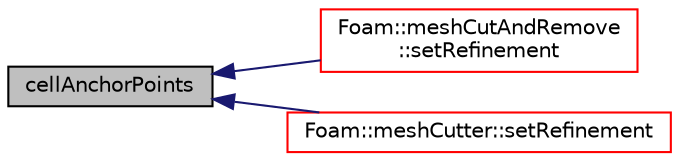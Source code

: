 digraph "cellAnchorPoints"
{
  bgcolor="transparent";
  edge [fontname="Helvetica",fontsize="10",labelfontname="Helvetica",labelfontsize="10"];
  node [fontname="Helvetica",fontsize="10",shape=record];
  rankdir="LR";
  Node1 [label="cellAnchorPoints",height=0.2,width=0.4,color="black", fillcolor="grey75", style="filled", fontcolor="black"];
  Node1 -> Node2 [dir="back",color="midnightblue",fontsize="10",style="solid",fontname="Helvetica"];
  Node2 [label="Foam::meshCutAndRemove\l::setRefinement",height=0.2,width=0.4,color="red",URL="$a01501.html#ad6a2acdc12be8ac11fcb64607238e053",tooltip="Do actual cutting with cut description. Inserts mesh changes. "];
  Node1 -> Node3 [dir="back",color="midnightblue",fontsize="10",style="solid",fontname="Helvetica"];
  Node3 [label="Foam::meshCutter::setRefinement",height=0.2,width=0.4,color="red",URL="$a01502.html#ad6964ecaeb84631835d8a4e51bf706bb",tooltip="Do actual cutting with cut description. Inserts mesh changes. "];
}
